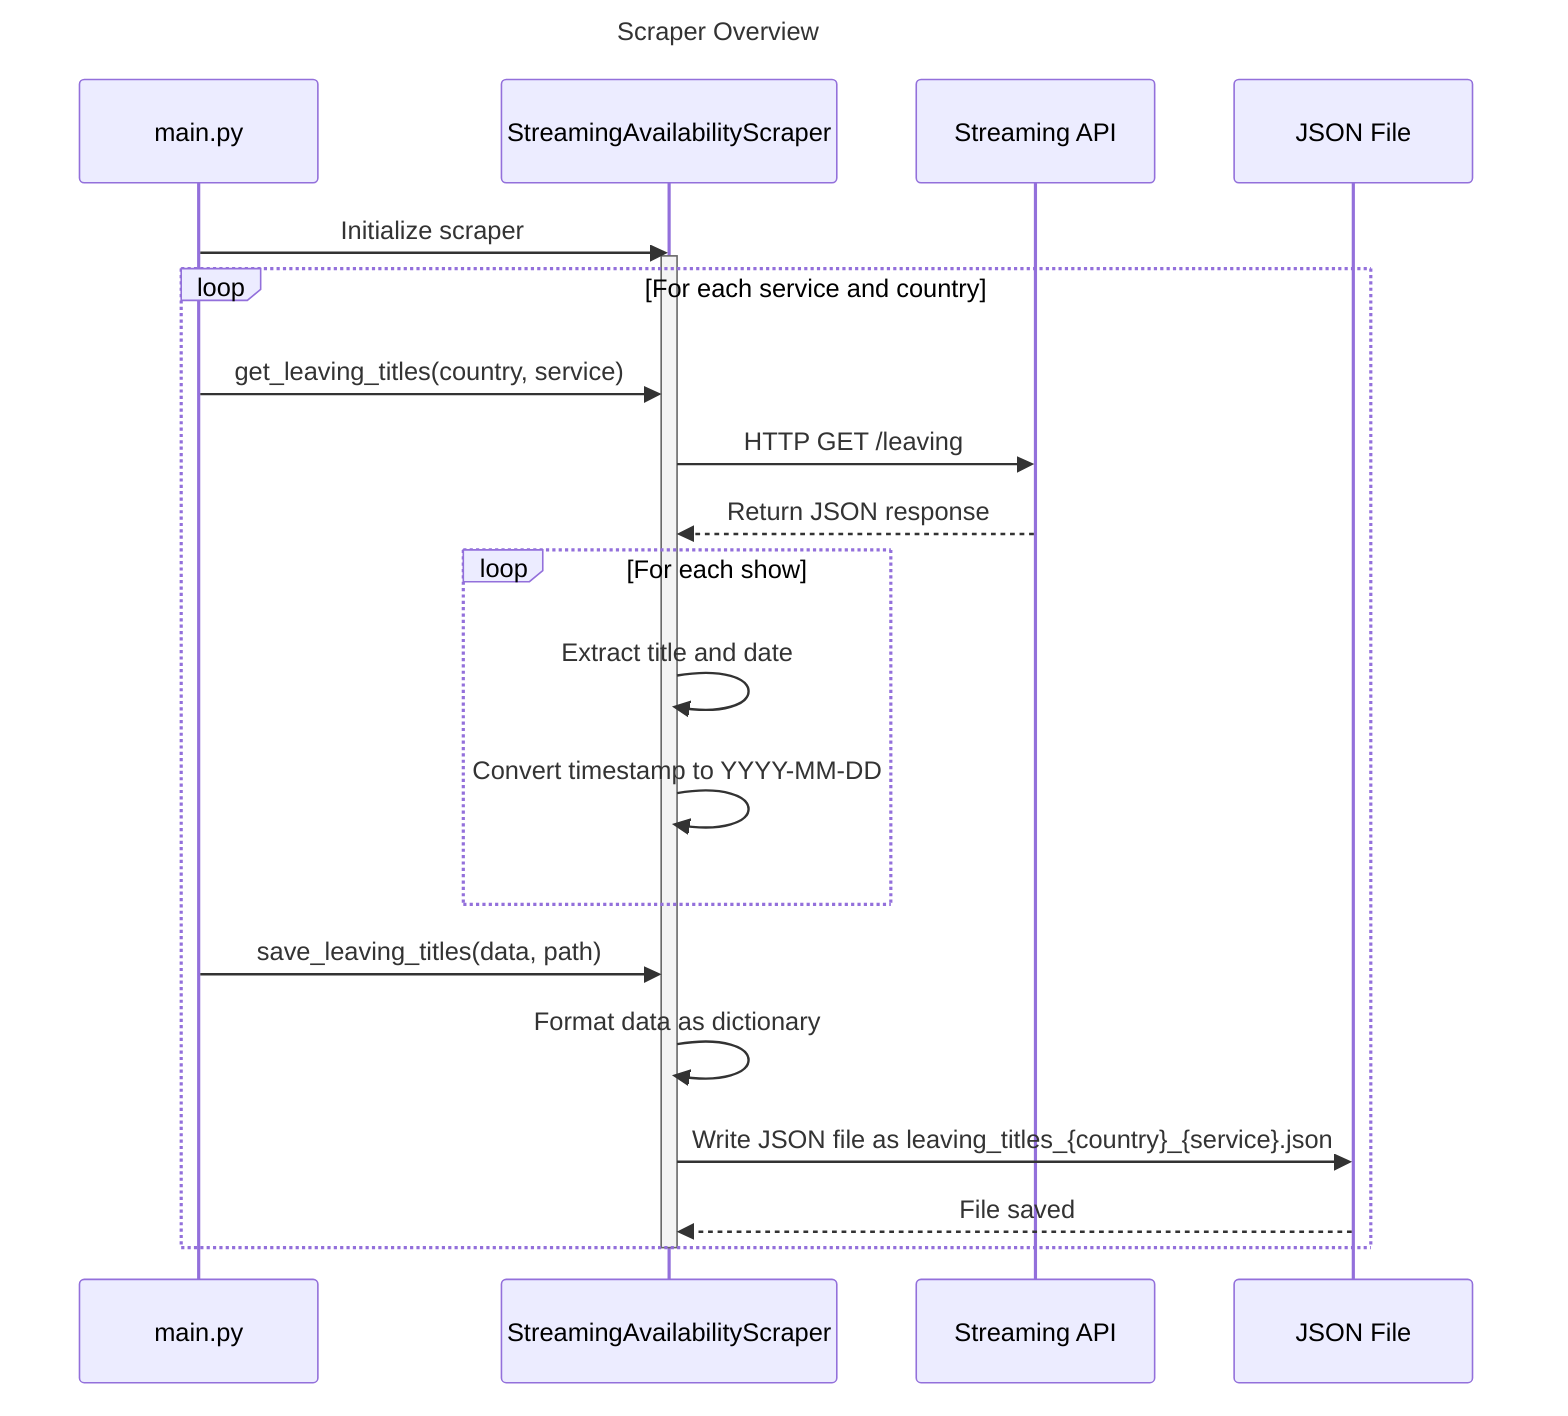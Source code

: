 ---
title: Scraper Overview
---
sequenceDiagram
    participant Script as main.py
    participant Scraper as StreamingAvailabilityScraper
    participant API as Streaming API
    participant FileSystem as JSON File

    Script->>Scraper: Initialize scraper
    activate Scraper
    
    loop For each service and country
        Script->>Scraper: get_leaving_titles(country, service)
        Scraper->>API: HTTP GET /leaving
        API-->>Scraper: Return JSON response
        
        loop For each show
            Scraper->>Scraper: Extract title and date
            Scraper->>Scraper: Convert timestamp to YYYY-MM-DD
        end

        Script->>Scraper: save_leaving_titles(data, path)
        Scraper->>Scraper: Format data as dictionary
        Scraper->>FileSystem: Write JSON file as leaving_titles_{country}_{service}.json
        FileSystem-->>Scraper: File saved
    end
    deactivate Scraper